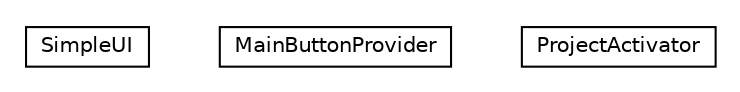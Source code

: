#!/usr/local/bin/dot
#
# Class diagram 
# Generated by UMLGraph version R5_6-24-gf6e263 (http://www.umlgraph.org/)
#

digraph G {
	edge [fontname="Helvetica",fontsize=10,labelfontname="Helvetica",labelfontsize=10];
	node [fontname="Helvetica",fontsize=10,shape=plaintext];
	nodesep=0.25;
	ranksep=0.5;
	// org.universAAL.samples.simple.ui.SimpleUI
	c1676 [label=<<table title="org.universAAL.samples.simple.ui.SimpleUI" border="0" cellborder="1" cellspacing="0" cellpadding="2" port="p" href="./SimpleUI.html">
		<tr><td><table border="0" cellspacing="0" cellpadding="1">
<tr><td align="center" balign="center"> SimpleUI </td></tr>
		</table></td></tr>
		</table>>, URL="./SimpleUI.html", fontname="Helvetica", fontcolor="black", fontsize=10.0];
	// org.universAAL.samples.simple.ui.MainButtonProvider
	c1677 [label=<<table title="org.universAAL.samples.simple.ui.MainButtonProvider" border="0" cellborder="1" cellspacing="0" cellpadding="2" port="p" href="./MainButtonProvider.html">
		<tr><td><table border="0" cellspacing="0" cellpadding="1">
<tr><td align="center" balign="center"> MainButtonProvider </td></tr>
		</table></td></tr>
		</table>>, URL="./MainButtonProvider.html", fontname="Helvetica", fontcolor="black", fontsize=10.0];
	// org.universAAL.samples.simple.ui.ProjectActivator
	c1678 [label=<<table title="org.universAAL.samples.simple.ui.ProjectActivator" border="0" cellborder="1" cellspacing="0" cellpadding="2" port="p" href="./ProjectActivator.html">
		<tr><td><table border="0" cellspacing="0" cellpadding="1">
<tr><td align="center" balign="center"> ProjectActivator </td></tr>
		</table></td></tr>
		</table>>, URL="./ProjectActivator.html", fontname="Helvetica", fontcolor="black", fontsize=10.0];
}


